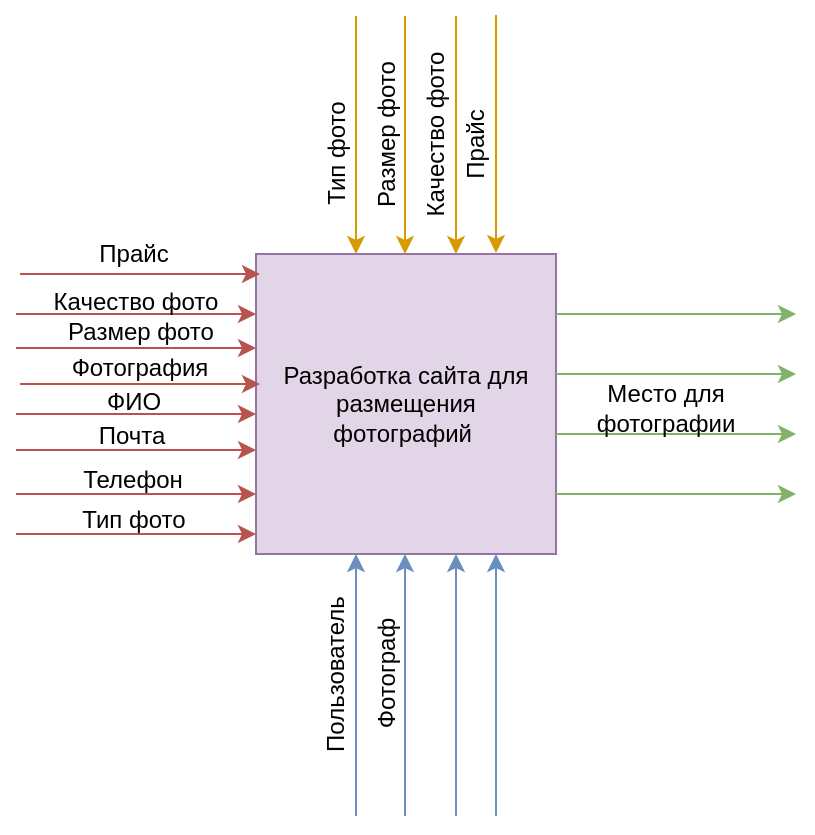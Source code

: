 <mxfile version="13.7.6" type="github">
  <diagram id="p6UrjECbgSdRof4HY0eb" name="Page-1">
    <mxGraphModel dx="1422" dy="794" grid="1" gridSize="10" guides="1" tooltips="1" connect="1" arrows="1" fold="1" page="1" pageScale="1" pageWidth="827" pageHeight="1169" math="0" shadow="0">
      <root>
        <mxCell id="0" />
        <mxCell id="1" parent="0" />
        <mxCell id="dFT03Ro-pLz-tinxZf4C-1" value="" style="whiteSpace=wrap;html=1;aspect=fixed;fillColor=#e1d5e7;strokeColor=#9673a6;" parent="1" vertex="1">
          <mxGeometry x="260" y="200" width="150" height="150" as="geometry" />
        </mxCell>
        <mxCell id="dFT03Ro-pLz-tinxZf4C-3" value="Разработка сайта для размещения фотографий&amp;nbsp;" style="text;html=1;strokeColor=none;fillColor=none;align=center;verticalAlign=middle;whiteSpace=wrap;rounded=0;" parent="1" vertex="1">
          <mxGeometry x="270" y="240" width="130" height="70" as="geometry" />
        </mxCell>
        <mxCell id="dFT03Ro-pLz-tinxZf4C-4" value="" style="endArrow=classic;html=1;fillColor=#f8cecc;strokeColor=#b85450;" parent="1" edge="1">
          <mxGeometry width="50" height="50" relative="1" as="geometry">
            <mxPoint x="140" y="298" as="sourcePoint" />
            <mxPoint x="260" y="298" as="targetPoint" />
          </mxGeometry>
        </mxCell>
        <mxCell id="dFT03Ro-pLz-tinxZf4C-5" value="" style="endArrow=classic;html=1;fillColor=#f8cecc;strokeColor=#b85450;" parent="1" edge="1">
          <mxGeometry width="50" height="50" relative="1" as="geometry">
            <mxPoint x="140" y="320" as="sourcePoint" />
            <mxPoint x="260" y="320" as="targetPoint" />
          </mxGeometry>
        </mxCell>
        <mxCell id="dFT03Ro-pLz-tinxZf4C-6" value="" style="endArrow=classic;html=1;fillColor=#f8cecc;strokeColor=#b85450;" parent="1" edge="1">
          <mxGeometry width="50" height="50" relative="1" as="geometry">
            <mxPoint x="140" y="280" as="sourcePoint" />
            <mxPoint x="260" y="280" as="targetPoint" />
          </mxGeometry>
        </mxCell>
        <mxCell id="dFT03Ro-pLz-tinxZf4C-7" value="" style="endArrow=classic;html=1;fillColor=#f8cecc;strokeColor=#b85450;" parent="1" edge="1">
          <mxGeometry width="50" height="50" relative="1" as="geometry">
            <mxPoint x="142" y="265" as="sourcePoint" />
            <mxPoint x="262" y="265" as="targetPoint" />
          </mxGeometry>
        </mxCell>
        <mxCell id="dFT03Ro-pLz-tinxZf4C-8" value="" style="endArrow=classic;html=1;fillColor=#d5e8d4;strokeColor=#82b366;" parent="1" edge="1">
          <mxGeometry width="50" height="50" relative="1" as="geometry">
            <mxPoint x="410" y="320" as="sourcePoint" />
            <mxPoint x="530" y="320" as="targetPoint" />
          </mxGeometry>
        </mxCell>
        <mxCell id="dFT03Ro-pLz-tinxZf4C-9" value="" style="endArrow=classic;html=1;fillColor=#d5e8d4;strokeColor=#82b366;" parent="1" edge="1">
          <mxGeometry width="50" height="50" relative="1" as="geometry">
            <mxPoint x="410" y="290" as="sourcePoint" />
            <mxPoint x="530" y="290" as="targetPoint" />
          </mxGeometry>
        </mxCell>
        <mxCell id="dFT03Ro-pLz-tinxZf4C-10" value="" style="endArrow=classic;html=1;fillColor=#d5e8d4;strokeColor=#82b366;" parent="1" edge="1">
          <mxGeometry width="50" height="50" relative="1" as="geometry">
            <mxPoint x="410" y="260" as="sourcePoint" />
            <mxPoint x="530" y="260" as="targetPoint" />
          </mxGeometry>
        </mxCell>
        <mxCell id="dFT03Ro-pLz-tinxZf4C-11" value="" style="endArrow=classic;html=1;fillColor=#d5e8d4;strokeColor=#82b366;" parent="1" edge="1">
          <mxGeometry width="50" height="50" relative="1" as="geometry">
            <mxPoint x="410" y="230" as="sourcePoint" />
            <mxPoint x="530" y="230" as="targetPoint" />
          </mxGeometry>
        </mxCell>
        <mxCell id="dFT03Ro-pLz-tinxZf4C-12" value="" style="endArrow=classic;html=1;fillColor=#ffe6cc;strokeColor=#d79b00;" parent="1" edge="1">
          <mxGeometry width="50" height="50" relative="1" as="geometry">
            <mxPoint x="310" y="81" as="sourcePoint" />
            <mxPoint x="310" y="200" as="targetPoint" />
          </mxGeometry>
        </mxCell>
        <mxCell id="dFT03Ro-pLz-tinxZf4C-13" value="" style="endArrow=classic;html=1;fillColor=#ffe6cc;strokeColor=#d79b00;" parent="1" edge="1">
          <mxGeometry width="50" height="50" relative="1" as="geometry">
            <mxPoint x="334.5" y="81" as="sourcePoint" />
            <mxPoint x="334.5" y="200" as="targetPoint" />
          </mxGeometry>
        </mxCell>
        <mxCell id="dFT03Ro-pLz-tinxZf4C-20" value="" style="endArrow=classic;html=1;fillColor=#dae8fc;strokeColor=#6c8ebf;" parent="1" edge="1">
          <mxGeometry width="50" height="50" relative="1" as="geometry">
            <mxPoint x="310" y="481" as="sourcePoint" />
            <mxPoint x="310" y="350" as="targetPoint" />
          </mxGeometry>
        </mxCell>
        <mxCell id="dFT03Ro-pLz-tinxZf4C-27" value="Тип фото" style="text;html=1;strokeColor=none;fillColor=none;align=center;verticalAlign=middle;whiteSpace=wrap;rounded=0;rotation=-90;" parent="1" vertex="1">
          <mxGeometry x="260" y="130" width="80" height="39" as="geometry" />
        </mxCell>
        <mxCell id="dFT03Ro-pLz-tinxZf4C-29" value="Размер фото" style="text;html=1;strokeColor=none;fillColor=none;align=center;verticalAlign=middle;whiteSpace=wrap;rounded=0;rotation=-90;" parent="1" vertex="1">
          <mxGeometry x="280" y="125" width="91" height="30" as="geometry" />
        </mxCell>
        <mxCell id="dFT03Ro-pLz-tinxZf4C-30" value="Фотография" style="text;html=1;strokeColor=none;fillColor=none;align=center;verticalAlign=middle;whiteSpace=wrap;rounded=0;" parent="1" vertex="1">
          <mxGeometry x="182" y="247" width="40" height="20" as="geometry" />
        </mxCell>
        <mxCell id="dFT03Ro-pLz-tinxZf4C-31" value="ФИО" style="text;html=1;strokeColor=none;fillColor=none;align=center;verticalAlign=middle;whiteSpace=wrap;rounded=0;" parent="1" vertex="1">
          <mxGeometry x="163.5" y="264" width="70" height="19" as="geometry" />
        </mxCell>
        <mxCell id="dFT03Ro-pLz-tinxZf4C-32" value="Качество фото" style="text;html=1;strokeColor=none;fillColor=none;align=center;verticalAlign=middle;whiteSpace=wrap;rounded=0;rotation=-90;" parent="1" vertex="1">
          <mxGeometry x="300" y="125" width="100" height="30" as="geometry" />
        </mxCell>
        <mxCell id="dFT03Ro-pLz-tinxZf4C-33" value="" style="endArrow=classic;html=1;fillColor=#ffe6cc;strokeColor=#d79b00;" parent="1" edge="1">
          <mxGeometry width="50" height="50" relative="1" as="geometry">
            <mxPoint x="360" y="81" as="sourcePoint" />
            <mxPoint x="360" y="200" as="targetPoint" />
          </mxGeometry>
        </mxCell>
        <mxCell id="aUMwL7hk3GGmmnr9Cz9R-1" value="Место для фотографии" style="text;html=1;strokeColor=none;fillColor=none;align=center;verticalAlign=middle;whiteSpace=wrap;rounded=0;" vertex="1" parent="1">
          <mxGeometry x="400" y="266" width="130" height="21" as="geometry" />
        </mxCell>
        <mxCell id="aUMwL7hk3GGmmnr9Cz9R-2" value="Почта" style="text;html=1;strokeColor=none;fillColor=none;align=center;verticalAlign=middle;whiteSpace=wrap;rounded=0;" vertex="1" parent="1">
          <mxGeometry x="175" y="267" width="46" height="47" as="geometry" />
        </mxCell>
        <mxCell id="aUMwL7hk3GGmmnr9Cz9R-9" value="Прайс" style="text;html=1;strokeColor=none;fillColor=none;align=center;verticalAlign=middle;whiteSpace=wrap;rounded=0;rotation=-90;" vertex="1" parent="1">
          <mxGeometry x="350" y="135" width="40" height="20" as="geometry" />
        </mxCell>
        <mxCell id="aUMwL7hk3GGmmnr9Cz9R-11" value="" style="endArrow=classic;html=1;fillColor=#ffe6cc;strokeColor=#d79b00;" edge="1" parent="1">
          <mxGeometry width="50" height="50" relative="1" as="geometry">
            <mxPoint x="380" y="80.5" as="sourcePoint" />
            <mxPoint x="380" y="199.5" as="targetPoint" />
          </mxGeometry>
        </mxCell>
        <mxCell id="aUMwL7hk3GGmmnr9Cz9R-18" value="Телефон" style="text;html=1;strokeColor=none;fillColor=none;align=center;verticalAlign=middle;whiteSpace=wrap;rounded=0;" vertex="1" parent="1">
          <mxGeometry x="175" y="298" width="47" height="29" as="geometry" />
        </mxCell>
        <mxCell id="aUMwL7hk3GGmmnr9Cz9R-19" value="" style="endArrow=classic;html=1;fillColor=#dae8fc;strokeColor=#6c8ebf;" edge="1" parent="1">
          <mxGeometry width="50" height="50" relative="1" as="geometry">
            <mxPoint x="334.5" y="481" as="sourcePoint" />
            <mxPoint x="334.5" y="350" as="targetPoint" />
          </mxGeometry>
        </mxCell>
        <mxCell id="aUMwL7hk3GGmmnr9Cz9R-20" value="" style="endArrow=classic;html=1;fillColor=#dae8fc;strokeColor=#6c8ebf;" edge="1" parent="1">
          <mxGeometry width="50" height="50" relative="1" as="geometry">
            <mxPoint x="360" y="481" as="sourcePoint" />
            <mxPoint x="360" y="350" as="targetPoint" />
          </mxGeometry>
        </mxCell>
        <mxCell id="aUMwL7hk3GGmmnr9Cz9R-21" value="" style="endArrow=classic;html=1;fillColor=#dae8fc;strokeColor=#6c8ebf;" edge="1" parent="1">
          <mxGeometry width="50" height="50" relative="1" as="geometry">
            <mxPoint x="380" y="481" as="sourcePoint" />
            <mxPoint x="380" y="350" as="targetPoint" />
          </mxGeometry>
        </mxCell>
        <mxCell id="aUMwL7hk3GGmmnr9Cz9R-23" value="Пользователь" style="text;html=1;strokeColor=none;fillColor=none;align=center;verticalAlign=middle;whiteSpace=wrap;rounded=0;rotation=-90;" vertex="1" parent="1">
          <mxGeometry x="240" y="400" width="120" height="20" as="geometry" />
        </mxCell>
        <mxCell id="aUMwL7hk3GGmmnr9Cz9R-24" value="Фотограф" style="text;html=1;strokeColor=none;fillColor=none;align=center;verticalAlign=middle;whiteSpace=wrap;rounded=0;rotation=-90;" vertex="1" parent="1">
          <mxGeometry x="247.5" y="400" width="156" height="20" as="geometry" />
        </mxCell>
        <mxCell id="aUMwL7hk3GGmmnr9Cz9R-25" value="" style="endArrow=classic;html=1;fillColor=#f8cecc;strokeColor=#b85450;" edge="1" parent="1">
          <mxGeometry width="50" height="50" relative="1" as="geometry">
            <mxPoint x="140" y="340" as="sourcePoint" />
            <mxPoint x="260" y="340" as="targetPoint" />
          </mxGeometry>
        </mxCell>
        <mxCell id="aUMwL7hk3GGmmnr9Cz9R-26" value="Тип фото" style="text;html=1;strokeColor=none;fillColor=none;align=center;verticalAlign=middle;whiteSpace=wrap;rounded=0;rotation=0;" vertex="1" parent="1">
          <mxGeometry x="158.5" y="310" width="80" height="46" as="geometry" />
        </mxCell>
        <mxCell id="aUMwL7hk3GGmmnr9Cz9R-28" value="" style="endArrow=classic;html=1;fillColor=#f8cecc;strokeColor=#b85450;" edge="1" parent="1">
          <mxGeometry width="50" height="50" relative="1" as="geometry">
            <mxPoint x="142" y="210" as="sourcePoint" />
            <mxPoint x="262" y="210" as="targetPoint" />
          </mxGeometry>
        </mxCell>
        <mxCell id="aUMwL7hk3GGmmnr9Cz9R-29" value="" style="endArrow=classic;html=1;fillColor=#f8cecc;strokeColor=#b85450;" edge="1" parent="1">
          <mxGeometry width="50" height="50" relative="1" as="geometry">
            <mxPoint x="140" y="247" as="sourcePoint" />
            <mxPoint x="260" y="247" as="targetPoint" />
          </mxGeometry>
        </mxCell>
        <mxCell id="aUMwL7hk3GGmmnr9Cz9R-30" value="Размер фото" style="text;html=1;strokeColor=none;fillColor=none;align=center;verticalAlign=middle;whiteSpace=wrap;rounded=0;rotation=0;" vertex="1" parent="1">
          <mxGeometry x="156.5" y="230" width="91" height="18" as="geometry" />
        </mxCell>
        <mxCell id="aUMwL7hk3GGmmnr9Cz9R-31" value="" style="endArrow=classic;html=1;fillColor=#f8cecc;strokeColor=#b85450;" edge="1" parent="1">
          <mxGeometry width="50" height="50" relative="1" as="geometry">
            <mxPoint x="140" y="230" as="sourcePoint" />
            <mxPoint x="260" y="230" as="targetPoint" />
          </mxGeometry>
        </mxCell>
        <mxCell id="aUMwL7hk3GGmmnr9Cz9R-32" value="Качество фото" style="text;html=1;strokeColor=none;fillColor=none;align=center;verticalAlign=middle;whiteSpace=wrap;rounded=0;rotation=0;" vertex="1" parent="1">
          <mxGeometry x="148.5" y="210" width="102" height="27" as="geometry" />
        </mxCell>
        <mxCell id="aUMwL7hk3GGmmnr9Cz9R-33" value="Прайс" style="text;html=1;strokeColor=none;fillColor=none;align=center;verticalAlign=middle;whiteSpace=wrap;rounded=0;rotation=0;" vertex="1" parent="1">
          <mxGeometry x="178.5" y="190" width="40" height="20" as="geometry" />
        </mxCell>
      </root>
    </mxGraphModel>
  </diagram>
</mxfile>
